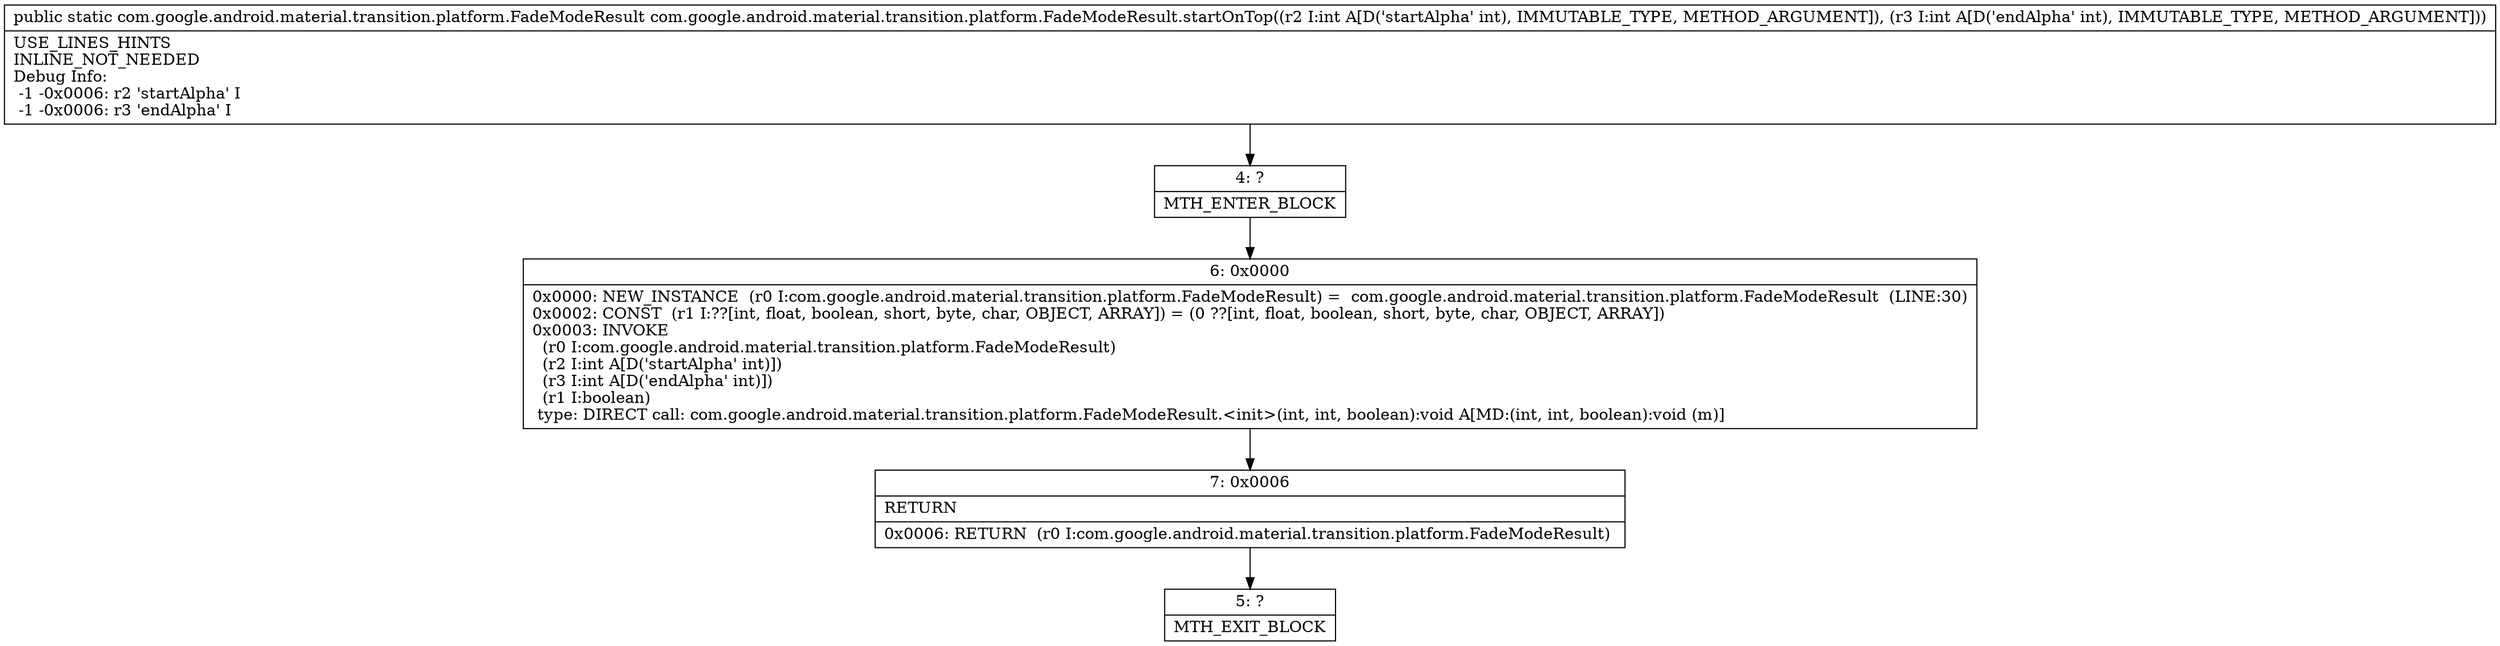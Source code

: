 digraph "CFG forcom.google.android.material.transition.platform.FadeModeResult.startOnTop(II)Lcom\/google\/android\/material\/transition\/platform\/FadeModeResult;" {
Node_4 [shape=record,label="{4\:\ ?|MTH_ENTER_BLOCK\l}"];
Node_6 [shape=record,label="{6\:\ 0x0000|0x0000: NEW_INSTANCE  (r0 I:com.google.android.material.transition.platform.FadeModeResult) =  com.google.android.material.transition.platform.FadeModeResult  (LINE:30)\l0x0002: CONST  (r1 I:??[int, float, boolean, short, byte, char, OBJECT, ARRAY]) = (0 ??[int, float, boolean, short, byte, char, OBJECT, ARRAY]) \l0x0003: INVOKE  \l  (r0 I:com.google.android.material.transition.platform.FadeModeResult)\l  (r2 I:int A[D('startAlpha' int)])\l  (r3 I:int A[D('endAlpha' int)])\l  (r1 I:boolean)\l type: DIRECT call: com.google.android.material.transition.platform.FadeModeResult.\<init\>(int, int, boolean):void A[MD:(int, int, boolean):void (m)]\l}"];
Node_7 [shape=record,label="{7\:\ 0x0006|RETURN\l|0x0006: RETURN  (r0 I:com.google.android.material.transition.platform.FadeModeResult) \l}"];
Node_5 [shape=record,label="{5\:\ ?|MTH_EXIT_BLOCK\l}"];
MethodNode[shape=record,label="{public static com.google.android.material.transition.platform.FadeModeResult com.google.android.material.transition.platform.FadeModeResult.startOnTop((r2 I:int A[D('startAlpha' int), IMMUTABLE_TYPE, METHOD_ARGUMENT]), (r3 I:int A[D('endAlpha' int), IMMUTABLE_TYPE, METHOD_ARGUMENT]))  | USE_LINES_HINTS\lINLINE_NOT_NEEDED\lDebug Info:\l  \-1 \-0x0006: r2 'startAlpha' I\l  \-1 \-0x0006: r3 'endAlpha' I\l}"];
MethodNode -> Node_4;Node_4 -> Node_6;
Node_6 -> Node_7;
Node_7 -> Node_5;
}

